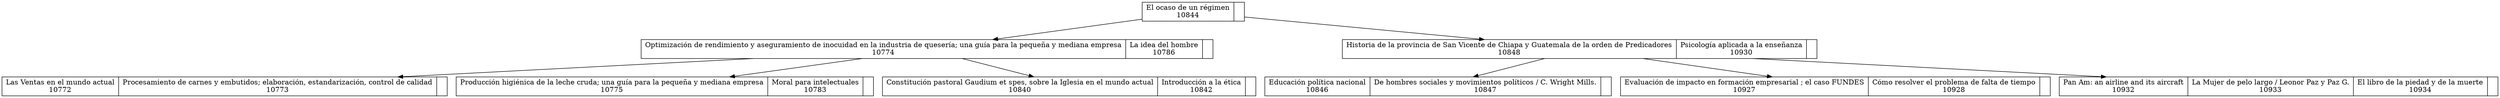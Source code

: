 digraph G {
 node [shape = record,height=.1];10844->10774;
10774->10772;
10774->10775;
10774->10840;
10844->10848;
10848->10846;
10848->10927;
10848->10932;
10844[label = "<f0>El ocaso de un régimen\n10844|"];
10774[label = "<f0>Optimización de rendimiento y aseguramiento de inocuidad en la industria de quesería; una guía para la pequeña y mediana empresa\n10774|<f1>La idea del hombre\n10786|"];
10772[label = "<f0>Las Ventas en el mundo actual\n10772|<f1>Procesamiento de carnes y embutidos; elaboración, estandarización, control de calidad\n10773|"];
10775[label = "<f0>Producción higiénica de la leche cruda; una guía para la pequeña y mediana empresa\n10775|<f1>Moral para intelectuales\n10783|"];
10840[label = "<f0>Constitución pastoral Gaudium et spes, sobre la Iglesia en el mundo actual\n10840|<f1>Introducción a la ética\n10842|"];
10848[label = "<f0>Historia de la provincia de San Vicente de Chiapa y Guatemala de la orden de Predicadores\n10848|<f1>Psicología aplicada a la enseñanza\n10930|"];
10846[label = "<f0>Educación política nacional\n10846|<f1>De hombres sociales y movimientos políticos / C. Wright Mills.\n10847|"];
10927[label = "<f0>Evaluación de impacto en formación empresarial ; el caso FUNDES\n10927|<f1>Cómo resolver el problema de falta de tiempo\n10928|"];
10932[label = "<f0>Pan Am: an airline and its aircraft\n10932|<f1>La Mujer de pelo largo / Leonor Paz y Paz G.\n10933|<f2>El libro de la piedad y de la muerte\n10934|"];
}